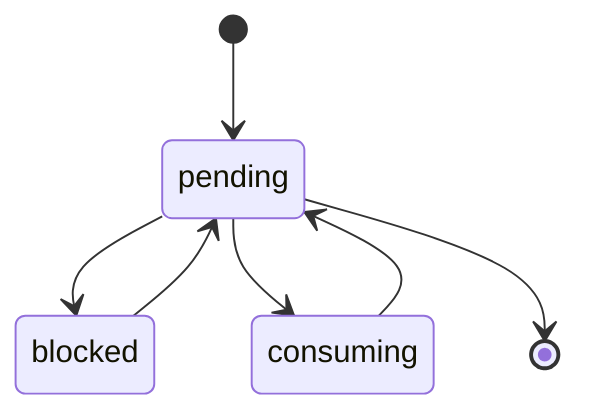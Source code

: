 stateDiagram-v2
   classDef event fill:darkgrey, color:black
   classDef public_api fill:lightgrey, color:black

    [*] --> pending
    pending --> blocked
    blocked --> pending
    pending --> consuming
    consuming --> pending
    pending --> [*]